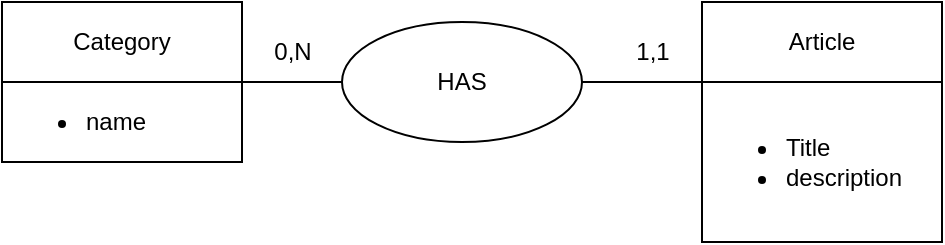 <mxfile>
    <diagram id="LjgXaVuesOwGNfa7jvI2" name="Page-1">
        <mxGraphModel dx="1126" dy="510" grid="1" gridSize="10" guides="1" tooltips="1" connect="1" arrows="1" fold="1" page="1" pageScale="1" pageWidth="850" pageHeight="1100" math="0" shadow="0">
            <root>
                <mxCell id="0"/>
                <mxCell id="1" parent="0"/>
                <mxCell id="2" value="Category" style="whiteSpace=wrap;html=1;align=center;" vertex="1" parent="1">
                    <mxGeometry x="120" y="80" width="120" height="40" as="geometry"/>
                </mxCell>
                <mxCell id="7" style="edgeStyle=none;html=1;exitX=1;exitY=0;exitDx=0;exitDy=0;" edge="1" parent="1" source="3">
                    <mxGeometry relative="1" as="geometry">
                        <mxPoint x="320" y="120" as="targetPoint"/>
                    </mxGeometry>
                </mxCell>
                <mxCell id="3" value="&lt;ul&gt;&lt;li&gt;name&lt;/li&gt;&lt;/ul&gt;" style="whiteSpace=wrap;html=1;align=left;" vertex="1" parent="1">
                    <mxGeometry x="120" y="120" width="120" height="40" as="geometry"/>
                </mxCell>
                <mxCell id="5" value="Article" style="whiteSpace=wrap;html=1;align=center;" vertex="1" parent="1">
                    <mxGeometry x="470" y="80" width="120" height="40" as="geometry"/>
                </mxCell>
                <mxCell id="8" style="edgeStyle=none;html=1;exitX=0;exitY=0;exitDx=0;exitDy=0;" edge="1" parent="1" source="6">
                    <mxGeometry relative="1" as="geometry">
                        <mxPoint x="390" y="120" as="targetPoint"/>
                    </mxGeometry>
                </mxCell>
                <mxCell id="6" value="&lt;ul&gt;&lt;li&gt;Title&lt;/li&gt;&lt;li&gt;description&lt;/li&gt;&lt;/ul&gt;" style="whiteSpace=wrap;html=1;align=left;" vertex="1" parent="1">
                    <mxGeometry x="470" y="120" width="120" height="80" as="geometry"/>
                </mxCell>
                <mxCell id="9" value="HAS" style="ellipse;whiteSpace=wrap;html=1;" vertex="1" parent="1">
                    <mxGeometry x="290" y="90" width="120" height="60" as="geometry"/>
                </mxCell>
                <mxCell id="11" value="0,N" style="text;html=1;align=center;verticalAlign=middle;resizable=0;points=[];autosize=1;strokeColor=none;fillColor=none;" vertex="1" parent="1">
                    <mxGeometry x="245" y="90" width="40" height="30" as="geometry"/>
                </mxCell>
                <mxCell id="12" value="1,1" style="text;html=1;align=center;verticalAlign=middle;resizable=0;points=[];autosize=1;strokeColor=none;fillColor=none;" vertex="1" parent="1">
                    <mxGeometry x="425" y="90" width="40" height="30" as="geometry"/>
                </mxCell>
            </root>
        </mxGraphModel>
    </diagram>
</mxfile>